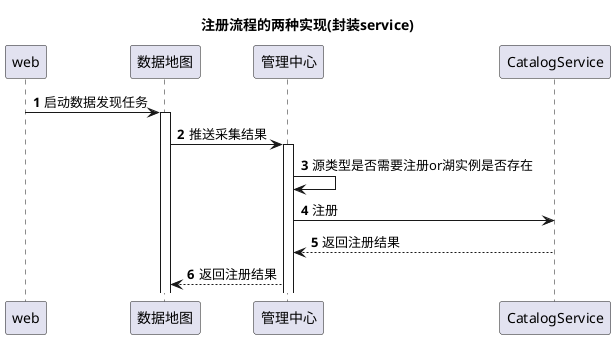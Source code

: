 @startuml
title 注册流程的两种实现(封装service)
participant "web" as web
participant "数据地图" as map
participant "管理中心" as lake
participant "CatalogService" as cls
autonumber
web->map:启动数据发现任务
activate map
map->lake:推送采集结果
activate lake
lake->lake:源类型是否需要注册or湖实例是否存在
lake->cls:注册
cls-->lake:返回注册结果
lake-->map:返回注册结果
@enduml